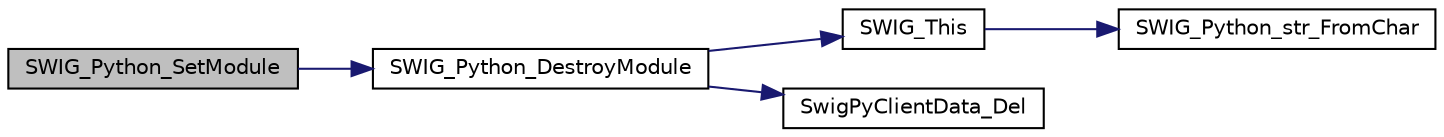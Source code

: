 digraph "SWIG_Python_SetModule"
{
 // LATEX_PDF_SIZE
  edge [fontname="Helvetica",fontsize="10",labelfontname="Helvetica",labelfontsize="10"];
  node [fontname="Helvetica",fontsize="10",shape=record];
  rankdir="LR";
  Node1 [label="SWIG_Python_SetModule",height=0.2,width=0.4,color="black", fillcolor="grey75", style="filled", fontcolor="black",tooltip=" "];
  Node1 -> Node2 [color="midnightblue",fontsize="10",style="solid",fontname="Helvetica"];
  Node2 [label="SWIG_Python_DestroyModule",height=0.2,width=0.4,color="black", fillcolor="white", style="filled",URL="$de/d48/swig__runtime_8h.html#a6719d81d1c641253fadca31bbae050d0",tooltip=" "];
  Node2 -> Node3 [color="midnightblue",fontsize="10",style="solid",fontname="Helvetica"];
  Node3 [label="SWIG_This",height=0.2,width=0.4,color="black", fillcolor="white", style="filled",URL="$de/d48/swig__runtime_8h.html#ac3a66f5e4a274b17e1f7f5180250d1c8",tooltip=" "];
  Node3 -> Node4 [color="midnightblue",fontsize="10",style="solid",fontname="Helvetica"];
  Node4 [label="SWIG_Python_str_FromChar",height=0.2,width=0.4,color="black", fillcolor="white", style="filled",URL="$de/d48/swig__runtime_8h.html#ada53ff51e4581c1caf6bf62482216fb4",tooltip=" "];
  Node2 -> Node5 [color="midnightblue",fontsize="10",style="solid",fontname="Helvetica"];
  Node5 [label="SwigPyClientData_Del",height=0.2,width=0.4,color="black", fillcolor="white", style="filled",URL="$de/d48/swig__runtime_8h.html#acfc84d6965502d26fff3ac72e1bf5702",tooltip=" "];
}
